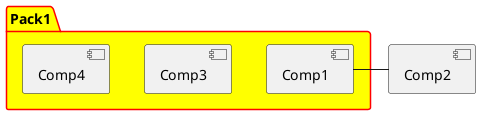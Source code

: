{
  "sha1": "8fdhpbmdce2w44169pan6gf4h05uqpj",
  "insertion": {
    "when": "2024-05-30T20:48:21.406Z",
    "user": "plantuml@gmail.com"
  }
}
@startuml
set separator none
skinparam packageBackgroundColor #FFFF00
skinparam packageBorderColor #FF0000
package Pack1 {
[Comp1]
[Comp3]
[Comp4]
}
[Comp1] - [Comp2]
@enduml
